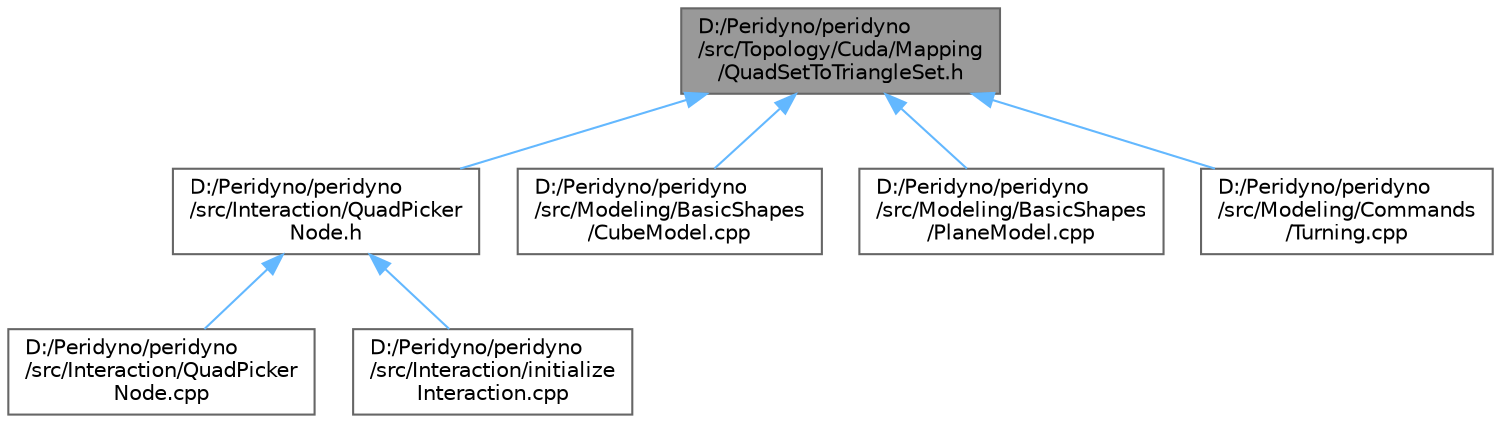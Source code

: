 digraph "D:/Peridyno/peridyno/src/Topology/Cuda/Mapping/QuadSetToTriangleSet.h"
{
 // LATEX_PDF_SIZE
  bgcolor="transparent";
  edge [fontname=Helvetica,fontsize=10,labelfontname=Helvetica,labelfontsize=10];
  node [fontname=Helvetica,fontsize=10,shape=box,height=0.2,width=0.4];
  Node1 [id="Node000001",label="D:/Peridyno/peridyno\l/src/Topology/Cuda/Mapping\l/QuadSetToTriangleSet.h",height=0.2,width=0.4,color="gray40", fillcolor="grey60", style="filled", fontcolor="black",tooltip=" "];
  Node1 -> Node2 [id="edge1_Node000001_Node000002",dir="back",color="steelblue1",style="solid",tooltip=" "];
  Node2 [id="Node000002",label="D:/Peridyno/peridyno\l/src/Interaction/QuadPicker\lNode.h",height=0.2,width=0.4,color="grey40", fillcolor="white", style="filled",URL="$_quad_picker_node_8h.html",tooltip=" "];
  Node2 -> Node3 [id="edge2_Node000002_Node000003",dir="back",color="steelblue1",style="solid",tooltip=" "];
  Node3 [id="Node000003",label="D:/Peridyno/peridyno\l/src/Interaction/QuadPicker\lNode.cpp",height=0.2,width=0.4,color="grey40", fillcolor="white", style="filled",URL="$_quad_picker_node_8cpp.html",tooltip=" "];
  Node2 -> Node4 [id="edge3_Node000002_Node000004",dir="back",color="steelblue1",style="solid",tooltip=" "];
  Node4 [id="Node000004",label="D:/Peridyno/peridyno\l/src/Interaction/initialize\lInteraction.cpp",height=0.2,width=0.4,color="grey40", fillcolor="white", style="filled",URL="$initialize_interaction_8cpp.html",tooltip=" "];
  Node1 -> Node5 [id="edge4_Node000001_Node000005",dir="back",color="steelblue1",style="solid",tooltip=" "];
  Node5 [id="Node000005",label="D:/Peridyno/peridyno\l/src/Modeling/BasicShapes\l/CubeModel.cpp",height=0.2,width=0.4,color="grey40", fillcolor="white", style="filled",URL="$_cube_model_8cpp.html",tooltip=" "];
  Node1 -> Node6 [id="edge5_Node000001_Node000006",dir="back",color="steelblue1",style="solid",tooltip=" "];
  Node6 [id="Node000006",label="D:/Peridyno/peridyno\l/src/Modeling/BasicShapes\l/PlaneModel.cpp",height=0.2,width=0.4,color="grey40", fillcolor="white", style="filled",URL="$_plane_model_8cpp.html",tooltip=" "];
  Node1 -> Node7 [id="edge6_Node000001_Node000007",dir="back",color="steelblue1",style="solid",tooltip=" "];
  Node7 [id="Node000007",label="D:/Peridyno/peridyno\l/src/Modeling/Commands\l/Turning.cpp",height=0.2,width=0.4,color="grey40", fillcolor="white", style="filled",URL="$_turning_8cpp.html",tooltip=" "];
}
